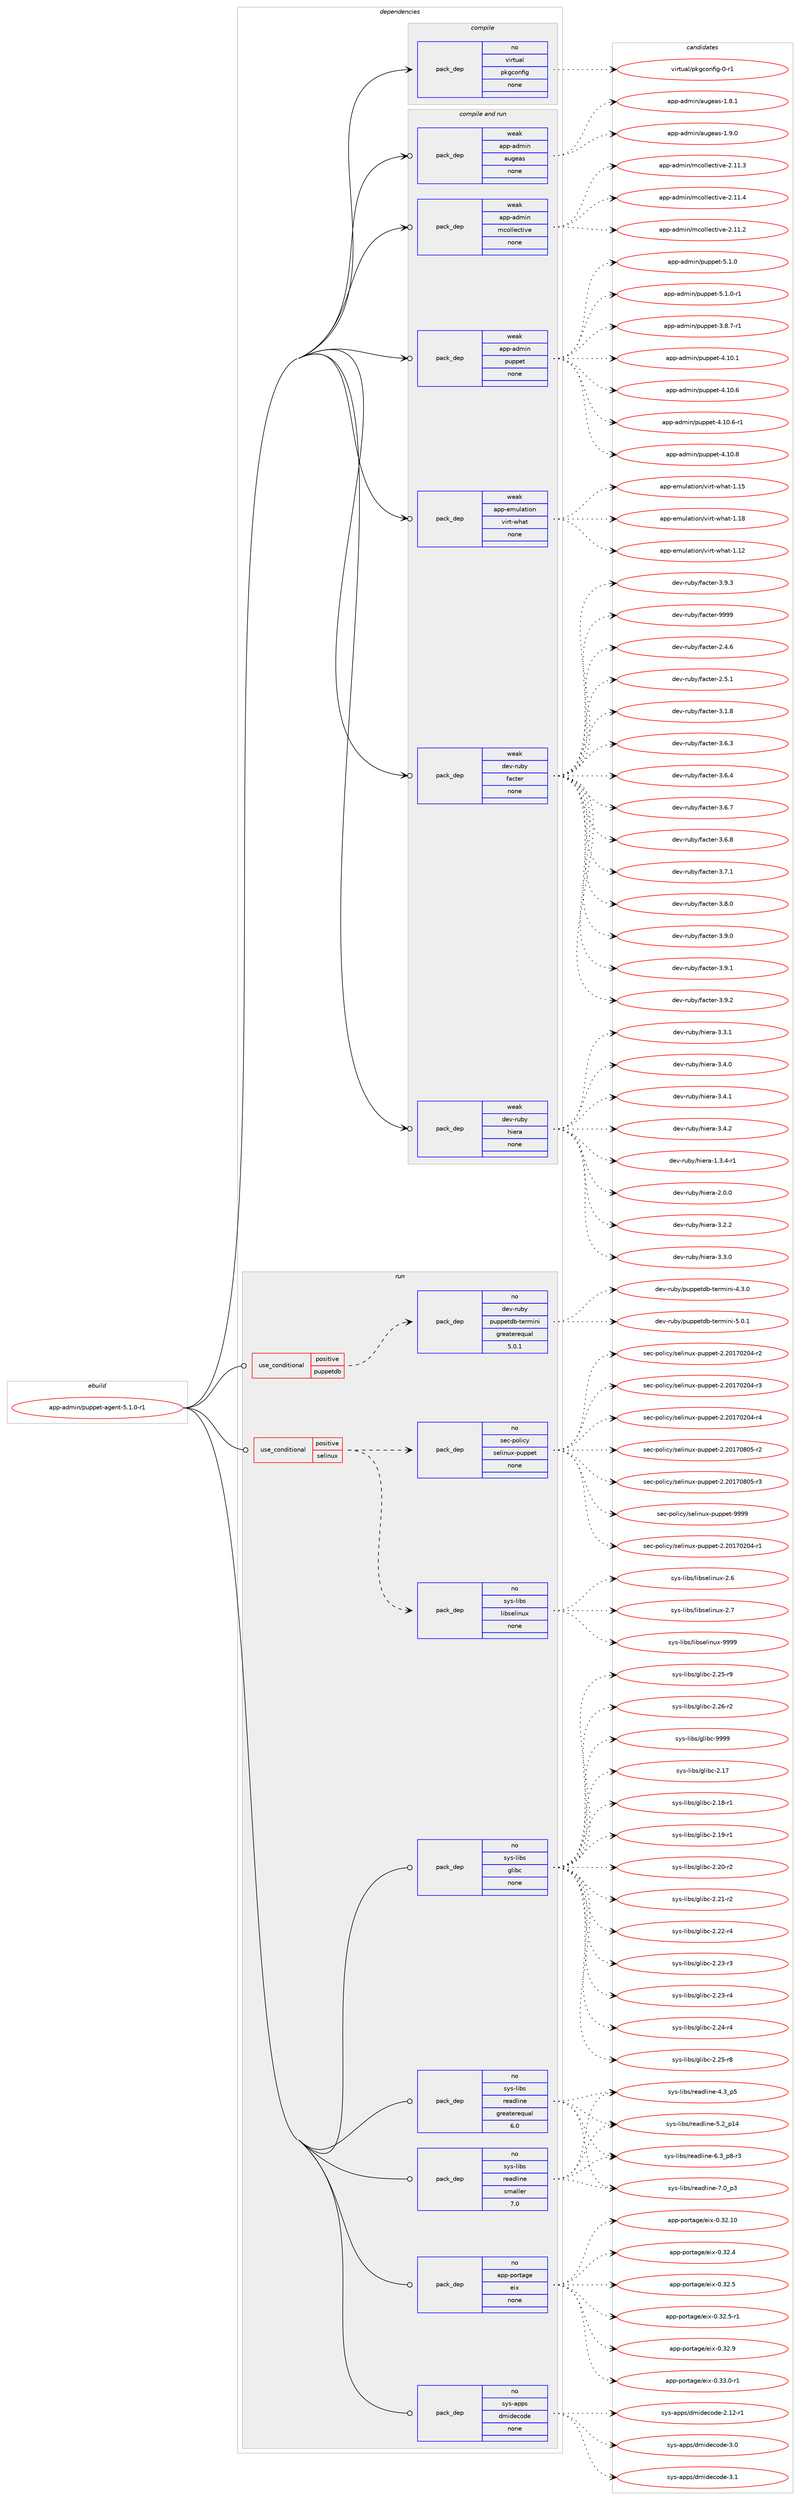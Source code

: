 digraph prolog {

# *************
# Graph options
# *************

newrank=true;
concentrate=true;
compound=true;
graph [rankdir=LR,fontname=Helvetica,fontsize=10,ranksep=1.5];#, ranksep=2.5, nodesep=0.2];
edge  [arrowhead=vee];
node  [fontname=Helvetica,fontsize=10];

# **********
# The ebuild
# **********

subgraph cluster_leftcol {
color=gray;
rank=same;
label=<<i>ebuild</i>>;
id [label="app-admin/puppet-agent-5.1.0-r1", color=red, width=4, href="../app-admin/puppet-agent-5.1.0-r1.svg"];
}

# ****************
# The dependencies
# ****************

subgraph cluster_midcol {
color=gray;
label=<<i>dependencies</i>>;
subgraph cluster_compile {
fillcolor="#eeeeee";
style=filled;
label=<<i>compile</i>>;
subgraph pack3412 {
dependency4699 [label=<<TABLE BORDER="0" CELLBORDER="1" CELLSPACING="0" CELLPADDING="4" WIDTH="220"><TR><TD ROWSPAN="6" CELLPADDING="30">pack_dep</TD></TR><TR><TD WIDTH="110">no</TD></TR><TR><TD>virtual</TD></TR><TR><TD>pkgconfig</TD></TR><TR><TD>none</TD></TR><TR><TD></TD></TR></TABLE>>, shape=none, color=blue];
}
id:e -> dependency4699:w [weight=20,style="solid",arrowhead="vee"];
}
subgraph cluster_compileandrun {
fillcolor="#eeeeee";
style=filled;
label=<<i>compile and run</i>>;
subgraph pack3413 {
dependency4700 [label=<<TABLE BORDER="0" CELLBORDER="1" CELLSPACING="0" CELLPADDING="4" WIDTH="220"><TR><TD ROWSPAN="6" CELLPADDING="30">pack_dep</TD></TR><TR><TD WIDTH="110">weak</TD></TR><TR><TD>app-admin</TD></TR><TR><TD>augeas</TD></TR><TR><TD>none</TD></TR><TR><TD></TD></TR></TABLE>>, shape=none, color=blue];
}
id:e -> dependency4700:w [weight=20,style="solid",arrowhead="odotvee"];
subgraph pack3414 {
dependency4701 [label=<<TABLE BORDER="0" CELLBORDER="1" CELLSPACING="0" CELLPADDING="4" WIDTH="220"><TR><TD ROWSPAN="6" CELLPADDING="30">pack_dep</TD></TR><TR><TD WIDTH="110">weak</TD></TR><TR><TD>app-admin</TD></TR><TR><TD>mcollective</TD></TR><TR><TD>none</TD></TR><TR><TD></TD></TR></TABLE>>, shape=none, color=blue];
}
id:e -> dependency4701:w [weight=20,style="solid",arrowhead="odotvee"];
subgraph pack3415 {
dependency4702 [label=<<TABLE BORDER="0" CELLBORDER="1" CELLSPACING="0" CELLPADDING="4" WIDTH="220"><TR><TD ROWSPAN="6" CELLPADDING="30">pack_dep</TD></TR><TR><TD WIDTH="110">weak</TD></TR><TR><TD>app-admin</TD></TR><TR><TD>puppet</TD></TR><TR><TD>none</TD></TR><TR><TD></TD></TR></TABLE>>, shape=none, color=blue];
}
id:e -> dependency4702:w [weight=20,style="solid",arrowhead="odotvee"];
subgraph pack3416 {
dependency4703 [label=<<TABLE BORDER="0" CELLBORDER="1" CELLSPACING="0" CELLPADDING="4" WIDTH="220"><TR><TD ROWSPAN="6" CELLPADDING="30">pack_dep</TD></TR><TR><TD WIDTH="110">weak</TD></TR><TR><TD>app-emulation</TD></TR><TR><TD>virt-what</TD></TR><TR><TD>none</TD></TR><TR><TD></TD></TR></TABLE>>, shape=none, color=blue];
}
id:e -> dependency4703:w [weight=20,style="solid",arrowhead="odotvee"];
subgraph pack3417 {
dependency4704 [label=<<TABLE BORDER="0" CELLBORDER="1" CELLSPACING="0" CELLPADDING="4" WIDTH="220"><TR><TD ROWSPAN="6" CELLPADDING="30">pack_dep</TD></TR><TR><TD WIDTH="110">weak</TD></TR><TR><TD>dev-ruby</TD></TR><TR><TD>facter</TD></TR><TR><TD>none</TD></TR><TR><TD></TD></TR></TABLE>>, shape=none, color=blue];
}
id:e -> dependency4704:w [weight=20,style="solid",arrowhead="odotvee"];
subgraph pack3418 {
dependency4705 [label=<<TABLE BORDER="0" CELLBORDER="1" CELLSPACING="0" CELLPADDING="4" WIDTH="220"><TR><TD ROWSPAN="6" CELLPADDING="30">pack_dep</TD></TR><TR><TD WIDTH="110">weak</TD></TR><TR><TD>dev-ruby</TD></TR><TR><TD>hiera</TD></TR><TR><TD>none</TD></TR><TR><TD></TD></TR></TABLE>>, shape=none, color=blue];
}
id:e -> dependency4705:w [weight=20,style="solid",arrowhead="odotvee"];
}
subgraph cluster_run {
fillcolor="#eeeeee";
style=filled;
label=<<i>run</i>>;
subgraph cond1190 {
dependency4706 [label=<<TABLE BORDER="0" CELLBORDER="1" CELLSPACING="0" CELLPADDING="4"><TR><TD ROWSPAN="3" CELLPADDING="10">use_conditional</TD></TR><TR><TD>positive</TD></TR><TR><TD>puppetdb</TD></TR></TABLE>>, shape=none, color=red];
subgraph pack3419 {
dependency4707 [label=<<TABLE BORDER="0" CELLBORDER="1" CELLSPACING="0" CELLPADDING="4" WIDTH="220"><TR><TD ROWSPAN="6" CELLPADDING="30">pack_dep</TD></TR><TR><TD WIDTH="110">no</TD></TR><TR><TD>dev-ruby</TD></TR><TR><TD>puppetdb-termini</TD></TR><TR><TD>greaterequal</TD></TR><TR><TD>5.0.1</TD></TR></TABLE>>, shape=none, color=blue];
}
dependency4706:e -> dependency4707:w [weight=20,style="dashed",arrowhead="vee"];
}
id:e -> dependency4706:w [weight=20,style="solid",arrowhead="odot"];
subgraph cond1191 {
dependency4708 [label=<<TABLE BORDER="0" CELLBORDER="1" CELLSPACING="0" CELLPADDING="4"><TR><TD ROWSPAN="3" CELLPADDING="10">use_conditional</TD></TR><TR><TD>positive</TD></TR><TR><TD>selinux</TD></TR></TABLE>>, shape=none, color=red];
subgraph pack3420 {
dependency4709 [label=<<TABLE BORDER="0" CELLBORDER="1" CELLSPACING="0" CELLPADDING="4" WIDTH="220"><TR><TD ROWSPAN="6" CELLPADDING="30">pack_dep</TD></TR><TR><TD WIDTH="110">no</TD></TR><TR><TD>sys-libs</TD></TR><TR><TD>libselinux</TD></TR><TR><TD>none</TD></TR><TR><TD></TD></TR></TABLE>>, shape=none, color=blue];
}
dependency4708:e -> dependency4709:w [weight=20,style="dashed",arrowhead="vee"];
subgraph pack3421 {
dependency4710 [label=<<TABLE BORDER="0" CELLBORDER="1" CELLSPACING="0" CELLPADDING="4" WIDTH="220"><TR><TD ROWSPAN="6" CELLPADDING="30">pack_dep</TD></TR><TR><TD WIDTH="110">no</TD></TR><TR><TD>sec-policy</TD></TR><TR><TD>selinux-puppet</TD></TR><TR><TD>none</TD></TR><TR><TD></TD></TR></TABLE>>, shape=none, color=blue];
}
dependency4708:e -> dependency4710:w [weight=20,style="dashed",arrowhead="vee"];
}
id:e -> dependency4708:w [weight=20,style="solid",arrowhead="odot"];
subgraph pack3422 {
dependency4711 [label=<<TABLE BORDER="0" CELLBORDER="1" CELLSPACING="0" CELLPADDING="4" WIDTH="220"><TR><TD ROWSPAN="6" CELLPADDING="30">pack_dep</TD></TR><TR><TD WIDTH="110">no</TD></TR><TR><TD>app-portage</TD></TR><TR><TD>eix</TD></TR><TR><TD>none</TD></TR><TR><TD></TD></TR></TABLE>>, shape=none, color=blue];
}
id:e -> dependency4711:w [weight=20,style="solid",arrowhead="odot"];
subgraph pack3423 {
dependency4712 [label=<<TABLE BORDER="0" CELLBORDER="1" CELLSPACING="0" CELLPADDING="4" WIDTH="220"><TR><TD ROWSPAN="6" CELLPADDING="30">pack_dep</TD></TR><TR><TD WIDTH="110">no</TD></TR><TR><TD>sys-apps</TD></TR><TR><TD>dmidecode</TD></TR><TR><TD>none</TD></TR><TR><TD></TD></TR></TABLE>>, shape=none, color=blue];
}
id:e -> dependency4712:w [weight=20,style="solid",arrowhead="odot"];
subgraph pack3424 {
dependency4713 [label=<<TABLE BORDER="0" CELLBORDER="1" CELLSPACING="0" CELLPADDING="4" WIDTH="220"><TR><TD ROWSPAN="6" CELLPADDING="30">pack_dep</TD></TR><TR><TD WIDTH="110">no</TD></TR><TR><TD>sys-libs</TD></TR><TR><TD>glibc</TD></TR><TR><TD>none</TD></TR><TR><TD></TD></TR></TABLE>>, shape=none, color=blue];
}
id:e -> dependency4713:w [weight=20,style="solid",arrowhead="odot"];
subgraph pack3425 {
dependency4714 [label=<<TABLE BORDER="0" CELLBORDER="1" CELLSPACING="0" CELLPADDING="4" WIDTH="220"><TR><TD ROWSPAN="6" CELLPADDING="30">pack_dep</TD></TR><TR><TD WIDTH="110">no</TD></TR><TR><TD>sys-libs</TD></TR><TR><TD>readline</TD></TR><TR><TD>greaterequal</TD></TR><TR><TD>6.0</TD></TR></TABLE>>, shape=none, color=blue];
}
id:e -> dependency4714:w [weight=20,style="solid",arrowhead="odot"];
subgraph pack3426 {
dependency4715 [label=<<TABLE BORDER="0" CELLBORDER="1" CELLSPACING="0" CELLPADDING="4" WIDTH="220"><TR><TD ROWSPAN="6" CELLPADDING="30">pack_dep</TD></TR><TR><TD WIDTH="110">no</TD></TR><TR><TD>sys-libs</TD></TR><TR><TD>readline</TD></TR><TR><TD>smaller</TD></TR><TR><TD>7.0</TD></TR></TABLE>>, shape=none, color=blue];
}
id:e -> dependency4715:w [weight=20,style="solid",arrowhead="odot"];
}
}

# **************
# The candidates
# **************

subgraph cluster_choices {
rank=same;
color=gray;
label=<<i>candidates</i>>;

subgraph choice3412 {
color=black;
nodesep=1;
choice11810511411611797108471121071039911111010210510345484511449 [label="virtual/pkgconfig-0-r1", color=red, width=4,href="../virtual/pkgconfig-0-r1.svg"];
dependency4699:e -> choice11810511411611797108471121071039911111010210510345484511449:w [style=dotted,weight="100"];
}
subgraph choice3413 {
color=black;
nodesep=1;
choice971121124597100109105110479711710310197115454946564649 [label="app-admin/augeas-1.8.1", color=red, width=4,href="../app-admin/augeas-1.8.1.svg"];
choice971121124597100109105110479711710310197115454946574648 [label="app-admin/augeas-1.9.0", color=red, width=4,href="../app-admin/augeas-1.9.0.svg"];
dependency4700:e -> choice971121124597100109105110479711710310197115454946564649:w [style=dotted,weight="100"];
dependency4700:e -> choice971121124597100109105110479711710310197115454946574648:w [style=dotted,weight="100"];
}
subgraph choice3414 {
color=black;
nodesep=1;
choice97112112459710010910511047109991111081081019911610511810145504649494650 [label="app-admin/mcollective-2.11.2", color=red, width=4,href="../app-admin/mcollective-2.11.2.svg"];
choice97112112459710010910511047109991111081081019911610511810145504649494651 [label="app-admin/mcollective-2.11.3", color=red, width=4,href="../app-admin/mcollective-2.11.3.svg"];
choice97112112459710010910511047109991111081081019911610511810145504649494652 [label="app-admin/mcollective-2.11.4", color=red, width=4,href="../app-admin/mcollective-2.11.4.svg"];
dependency4701:e -> choice97112112459710010910511047109991111081081019911610511810145504649494650:w [style=dotted,weight="100"];
dependency4701:e -> choice97112112459710010910511047109991111081081019911610511810145504649494651:w [style=dotted,weight="100"];
dependency4701:e -> choice97112112459710010910511047109991111081081019911610511810145504649494652:w [style=dotted,weight="100"];
}
subgraph choice3415 {
color=black;
nodesep=1;
choice971121124597100109105110471121171121121011164551465646554511449 [label="app-admin/puppet-3.8.7-r1", color=red, width=4,href="../app-admin/puppet-3.8.7-r1.svg"];
choice9711211245971001091051104711211711211210111645524649484649 [label="app-admin/puppet-4.10.1", color=red, width=4,href="../app-admin/puppet-4.10.1.svg"];
choice9711211245971001091051104711211711211210111645524649484654 [label="app-admin/puppet-4.10.6", color=red, width=4,href="../app-admin/puppet-4.10.6.svg"];
choice97112112459710010910511047112117112112101116455246494846544511449 [label="app-admin/puppet-4.10.6-r1", color=red, width=4,href="../app-admin/puppet-4.10.6-r1.svg"];
choice9711211245971001091051104711211711211210111645524649484656 [label="app-admin/puppet-4.10.8", color=red, width=4,href="../app-admin/puppet-4.10.8.svg"];
choice97112112459710010910511047112117112112101116455346494648 [label="app-admin/puppet-5.1.0", color=red, width=4,href="../app-admin/puppet-5.1.0.svg"];
choice971121124597100109105110471121171121121011164553464946484511449 [label="app-admin/puppet-5.1.0-r1", color=red, width=4,href="../app-admin/puppet-5.1.0-r1.svg"];
dependency4702:e -> choice971121124597100109105110471121171121121011164551465646554511449:w [style=dotted,weight="100"];
dependency4702:e -> choice9711211245971001091051104711211711211210111645524649484649:w [style=dotted,weight="100"];
dependency4702:e -> choice9711211245971001091051104711211711211210111645524649484654:w [style=dotted,weight="100"];
dependency4702:e -> choice97112112459710010910511047112117112112101116455246494846544511449:w [style=dotted,weight="100"];
dependency4702:e -> choice9711211245971001091051104711211711211210111645524649484656:w [style=dotted,weight="100"];
dependency4702:e -> choice97112112459710010910511047112117112112101116455346494648:w [style=dotted,weight="100"];
dependency4702:e -> choice971121124597100109105110471121171121121011164553464946484511449:w [style=dotted,weight="100"];
}
subgraph choice3416 {
color=black;
nodesep=1;
choice9711211245101109117108971161051111104711810511411645119104971164549464950 [label="app-emulation/virt-what-1.12", color=red, width=4,href="../app-emulation/virt-what-1.12.svg"];
choice9711211245101109117108971161051111104711810511411645119104971164549464953 [label="app-emulation/virt-what-1.15", color=red, width=4,href="../app-emulation/virt-what-1.15.svg"];
choice9711211245101109117108971161051111104711810511411645119104971164549464956 [label="app-emulation/virt-what-1.18", color=red, width=4,href="../app-emulation/virt-what-1.18.svg"];
dependency4703:e -> choice9711211245101109117108971161051111104711810511411645119104971164549464950:w [style=dotted,weight="100"];
dependency4703:e -> choice9711211245101109117108971161051111104711810511411645119104971164549464953:w [style=dotted,weight="100"];
dependency4703:e -> choice9711211245101109117108971161051111104711810511411645119104971164549464956:w [style=dotted,weight="100"];
}
subgraph choice3417 {
color=black;
nodesep=1;
choice1001011184511411798121471029799116101114455046524654 [label="dev-ruby/facter-2.4.6", color=red, width=4,href="../dev-ruby/facter-2.4.6.svg"];
choice1001011184511411798121471029799116101114455046534649 [label="dev-ruby/facter-2.5.1", color=red, width=4,href="../dev-ruby/facter-2.5.1.svg"];
choice1001011184511411798121471029799116101114455146494656 [label="dev-ruby/facter-3.1.8", color=red, width=4,href="../dev-ruby/facter-3.1.8.svg"];
choice1001011184511411798121471029799116101114455146544651 [label="dev-ruby/facter-3.6.3", color=red, width=4,href="../dev-ruby/facter-3.6.3.svg"];
choice1001011184511411798121471029799116101114455146544652 [label="dev-ruby/facter-3.6.4", color=red, width=4,href="../dev-ruby/facter-3.6.4.svg"];
choice1001011184511411798121471029799116101114455146544655 [label="dev-ruby/facter-3.6.7", color=red, width=4,href="../dev-ruby/facter-3.6.7.svg"];
choice1001011184511411798121471029799116101114455146544656 [label="dev-ruby/facter-3.6.8", color=red, width=4,href="../dev-ruby/facter-3.6.8.svg"];
choice1001011184511411798121471029799116101114455146554649 [label="dev-ruby/facter-3.7.1", color=red, width=4,href="../dev-ruby/facter-3.7.1.svg"];
choice1001011184511411798121471029799116101114455146564648 [label="dev-ruby/facter-3.8.0", color=red, width=4,href="../dev-ruby/facter-3.8.0.svg"];
choice1001011184511411798121471029799116101114455146574648 [label="dev-ruby/facter-3.9.0", color=red, width=4,href="../dev-ruby/facter-3.9.0.svg"];
choice1001011184511411798121471029799116101114455146574649 [label="dev-ruby/facter-3.9.1", color=red, width=4,href="../dev-ruby/facter-3.9.1.svg"];
choice1001011184511411798121471029799116101114455146574650 [label="dev-ruby/facter-3.9.2", color=red, width=4,href="../dev-ruby/facter-3.9.2.svg"];
choice1001011184511411798121471029799116101114455146574651 [label="dev-ruby/facter-3.9.3", color=red, width=4,href="../dev-ruby/facter-3.9.3.svg"];
choice10010111845114117981214710297991161011144557575757 [label="dev-ruby/facter-9999", color=red, width=4,href="../dev-ruby/facter-9999.svg"];
dependency4704:e -> choice1001011184511411798121471029799116101114455046524654:w [style=dotted,weight="100"];
dependency4704:e -> choice1001011184511411798121471029799116101114455046534649:w [style=dotted,weight="100"];
dependency4704:e -> choice1001011184511411798121471029799116101114455146494656:w [style=dotted,weight="100"];
dependency4704:e -> choice1001011184511411798121471029799116101114455146544651:w [style=dotted,weight="100"];
dependency4704:e -> choice1001011184511411798121471029799116101114455146544652:w [style=dotted,weight="100"];
dependency4704:e -> choice1001011184511411798121471029799116101114455146544655:w [style=dotted,weight="100"];
dependency4704:e -> choice1001011184511411798121471029799116101114455146544656:w [style=dotted,weight="100"];
dependency4704:e -> choice1001011184511411798121471029799116101114455146554649:w [style=dotted,weight="100"];
dependency4704:e -> choice1001011184511411798121471029799116101114455146564648:w [style=dotted,weight="100"];
dependency4704:e -> choice1001011184511411798121471029799116101114455146574648:w [style=dotted,weight="100"];
dependency4704:e -> choice1001011184511411798121471029799116101114455146574649:w [style=dotted,weight="100"];
dependency4704:e -> choice1001011184511411798121471029799116101114455146574650:w [style=dotted,weight="100"];
dependency4704:e -> choice1001011184511411798121471029799116101114455146574651:w [style=dotted,weight="100"];
dependency4704:e -> choice10010111845114117981214710297991161011144557575757:w [style=dotted,weight="100"];
}
subgraph choice3418 {
color=black;
nodesep=1;
choice100101118451141179812147104105101114974549465146524511449 [label="dev-ruby/hiera-1.3.4-r1", color=red, width=4,href="../dev-ruby/hiera-1.3.4-r1.svg"];
choice10010111845114117981214710410510111497455046484648 [label="dev-ruby/hiera-2.0.0", color=red, width=4,href="../dev-ruby/hiera-2.0.0.svg"];
choice10010111845114117981214710410510111497455146504650 [label="dev-ruby/hiera-3.2.2", color=red, width=4,href="../dev-ruby/hiera-3.2.2.svg"];
choice10010111845114117981214710410510111497455146514648 [label="dev-ruby/hiera-3.3.0", color=red, width=4,href="../dev-ruby/hiera-3.3.0.svg"];
choice10010111845114117981214710410510111497455146514649 [label="dev-ruby/hiera-3.3.1", color=red, width=4,href="../dev-ruby/hiera-3.3.1.svg"];
choice10010111845114117981214710410510111497455146524648 [label="dev-ruby/hiera-3.4.0", color=red, width=4,href="../dev-ruby/hiera-3.4.0.svg"];
choice10010111845114117981214710410510111497455146524649 [label="dev-ruby/hiera-3.4.1", color=red, width=4,href="../dev-ruby/hiera-3.4.1.svg"];
choice10010111845114117981214710410510111497455146524650 [label="dev-ruby/hiera-3.4.2", color=red, width=4,href="../dev-ruby/hiera-3.4.2.svg"];
dependency4705:e -> choice100101118451141179812147104105101114974549465146524511449:w [style=dotted,weight="100"];
dependency4705:e -> choice10010111845114117981214710410510111497455046484648:w [style=dotted,weight="100"];
dependency4705:e -> choice10010111845114117981214710410510111497455146504650:w [style=dotted,weight="100"];
dependency4705:e -> choice10010111845114117981214710410510111497455146514648:w [style=dotted,weight="100"];
dependency4705:e -> choice10010111845114117981214710410510111497455146514649:w [style=dotted,weight="100"];
dependency4705:e -> choice10010111845114117981214710410510111497455146524648:w [style=dotted,weight="100"];
dependency4705:e -> choice10010111845114117981214710410510111497455146524649:w [style=dotted,weight="100"];
dependency4705:e -> choice10010111845114117981214710410510111497455146524650:w [style=dotted,weight="100"];
}
subgraph choice3419 {
color=black;
nodesep=1;
choice1001011184511411798121471121171121121011161009845116101114109105110105455246514648 [label="dev-ruby/puppetdb-termini-4.3.0", color=red, width=4,href="../dev-ruby/puppetdb-termini-4.3.0.svg"];
choice1001011184511411798121471121171121121011161009845116101114109105110105455346484649 [label="dev-ruby/puppetdb-termini-5.0.1", color=red, width=4,href="../dev-ruby/puppetdb-termini-5.0.1.svg"];
dependency4707:e -> choice1001011184511411798121471121171121121011161009845116101114109105110105455246514648:w [style=dotted,weight="100"];
dependency4707:e -> choice1001011184511411798121471121171121121011161009845116101114109105110105455346484649:w [style=dotted,weight="100"];
}
subgraph choice3420 {
color=black;
nodesep=1;
choice1151211154510810598115471081059811510110810511011712045504654 [label="sys-libs/libselinux-2.6", color=red, width=4,href="../sys-libs/libselinux-2.6.svg"];
choice1151211154510810598115471081059811510110810511011712045504655 [label="sys-libs/libselinux-2.7", color=red, width=4,href="../sys-libs/libselinux-2.7.svg"];
choice115121115451081059811547108105981151011081051101171204557575757 [label="sys-libs/libselinux-9999", color=red, width=4,href="../sys-libs/libselinux-9999.svg"];
dependency4709:e -> choice1151211154510810598115471081059811510110810511011712045504654:w [style=dotted,weight="100"];
dependency4709:e -> choice1151211154510810598115471081059811510110810511011712045504655:w [style=dotted,weight="100"];
dependency4709:e -> choice115121115451081059811547108105981151011081051101171204557575757:w [style=dotted,weight="100"];
}
subgraph choice3421 {
color=black;
nodesep=1;
choice115101994511211110810599121471151011081051101171204511211711211210111645504650484955485048524511449 [label="sec-policy/selinux-puppet-2.20170204-r1", color=red, width=4,href="../sec-policy/selinux-puppet-2.20170204-r1.svg"];
choice115101994511211110810599121471151011081051101171204511211711211210111645504650484955485048524511450 [label="sec-policy/selinux-puppet-2.20170204-r2", color=red, width=4,href="../sec-policy/selinux-puppet-2.20170204-r2.svg"];
choice115101994511211110810599121471151011081051101171204511211711211210111645504650484955485048524511451 [label="sec-policy/selinux-puppet-2.20170204-r3", color=red, width=4,href="../sec-policy/selinux-puppet-2.20170204-r3.svg"];
choice115101994511211110810599121471151011081051101171204511211711211210111645504650484955485048524511452 [label="sec-policy/selinux-puppet-2.20170204-r4", color=red, width=4,href="../sec-policy/selinux-puppet-2.20170204-r4.svg"];
choice115101994511211110810599121471151011081051101171204511211711211210111645504650484955485648534511450 [label="sec-policy/selinux-puppet-2.20170805-r2", color=red, width=4,href="../sec-policy/selinux-puppet-2.20170805-r2.svg"];
choice115101994511211110810599121471151011081051101171204511211711211210111645504650484955485648534511451 [label="sec-policy/selinux-puppet-2.20170805-r3", color=red, width=4,href="../sec-policy/selinux-puppet-2.20170805-r3.svg"];
choice11510199451121111081059912147115101108105110117120451121171121121011164557575757 [label="sec-policy/selinux-puppet-9999", color=red, width=4,href="../sec-policy/selinux-puppet-9999.svg"];
dependency4710:e -> choice115101994511211110810599121471151011081051101171204511211711211210111645504650484955485048524511449:w [style=dotted,weight="100"];
dependency4710:e -> choice115101994511211110810599121471151011081051101171204511211711211210111645504650484955485048524511450:w [style=dotted,weight="100"];
dependency4710:e -> choice115101994511211110810599121471151011081051101171204511211711211210111645504650484955485048524511451:w [style=dotted,weight="100"];
dependency4710:e -> choice115101994511211110810599121471151011081051101171204511211711211210111645504650484955485048524511452:w [style=dotted,weight="100"];
dependency4710:e -> choice115101994511211110810599121471151011081051101171204511211711211210111645504650484955485648534511450:w [style=dotted,weight="100"];
dependency4710:e -> choice115101994511211110810599121471151011081051101171204511211711211210111645504650484955485648534511451:w [style=dotted,weight="100"];
dependency4710:e -> choice11510199451121111081059912147115101108105110117120451121171121121011164557575757:w [style=dotted,weight="100"];
}
subgraph choice3422 {
color=black;
nodesep=1;
choice971121124511211111411697103101471011051204548465150464948 [label="app-portage/eix-0.32.10", color=red, width=4,href="../app-portage/eix-0.32.10.svg"];
choice9711211245112111114116971031014710110512045484651504652 [label="app-portage/eix-0.32.4", color=red, width=4,href="../app-portage/eix-0.32.4.svg"];
choice9711211245112111114116971031014710110512045484651504653 [label="app-portage/eix-0.32.5", color=red, width=4,href="../app-portage/eix-0.32.5.svg"];
choice97112112451121111141169710310147101105120454846515046534511449 [label="app-portage/eix-0.32.5-r1", color=red, width=4,href="../app-portage/eix-0.32.5-r1.svg"];
choice9711211245112111114116971031014710110512045484651504657 [label="app-portage/eix-0.32.9", color=red, width=4,href="../app-portage/eix-0.32.9.svg"];
choice97112112451121111141169710310147101105120454846515146484511449 [label="app-portage/eix-0.33.0-r1", color=red, width=4,href="../app-portage/eix-0.33.0-r1.svg"];
dependency4711:e -> choice971121124511211111411697103101471011051204548465150464948:w [style=dotted,weight="100"];
dependency4711:e -> choice9711211245112111114116971031014710110512045484651504652:w [style=dotted,weight="100"];
dependency4711:e -> choice9711211245112111114116971031014710110512045484651504653:w [style=dotted,weight="100"];
dependency4711:e -> choice97112112451121111141169710310147101105120454846515046534511449:w [style=dotted,weight="100"];
dependency4711:e -> choice9711211245112111114116971031014710110512045484651504657:w [style=dotted,weight="100"];
dependency4711:e -> choice97112112451121111141169710310147101105120454846515146484511449:w [style=dotted,weight="100"];
}
subgraph choice3423 {
color=black;
nodesep=1;
choice1151211154597112112115471001091051001019911110010145504649504511449 [label="sys-apps/dmidecode-2.12-r1", color=red, width=4,href="../sys-apps/dmidecode-2.12-r1.svg"];
choice1151211154597112112115471001091051001019911110010145514648 [label="sys-apps/dmidecode-3.0", color=red, width=4,href="../sys-apps/dmidecode-3.0.svg"];
choice1151211154597112112115471001091051001019911110010145514649 [label="sys-apps/dmidecode-3.1", color=red, width=4,href="../sys-apps/dmidecode-3.1.svg"];
dependency4712:e -> choice1151211154597112112115471001091051001019911110010145504649504511449:w [style=dotted,weight="100"];
dependency4712:e -> choice1151211154597112112115471001091051001019911110010145514648:w [style=dotted,weight="100"];
dependency4712:e -> choice1151211154597112112115471001091051001019911110010145514649:w [style=dotted,weight="100"];
}
subgraph choice3424 {
color=black;
nodesep=1;
choice11512111545108105981154710310810598994550464955 [label="sys-libs/glibc-2.17", color=red, width=4,href="../sys-libs/glibc-2.17.svg"];
choice115121115451081059811547103108105989945504649564511449 [label="sys-libs/glibc-2.18-r1", color=red, width=4,href="../sys-libs/glibc-2.18-r1.svg"];
choice115121115451081059811547103108105989945504649574511449 [label="sys-libs/glibc-2.19-r1", color=red, width=4,href="../sys-libs/glibc-2.19-r1.svg"];
choice115121115451081059811547103108105989945504650484511450 [label="sys-libs/glibc-2.20-r2", color=red, width=4,href="../sys-libs/glibc-2.20-r2.svg"];
choice115121115451081059811547103108105989945504650494511450 [label="sys-libs/glibc-2.21-r2", color=red, width=4,href="../sys-libs/glibc-2.21-r2.svg"];
choice115121115451081059811547103108105989945504650504511452 [label="sys-libs/glibc-2.22-r4", color=red, width=4,href="../sys-libs/glibc-2.22-r4.svg"];
choice115121115451081059811547103108105989945504650514511451 [label="sys-libs/glibc-2.23-r3", color=red, width=4,href="../sys-libs/glibc-2.23-r3.svg"];
choice115121115451081059811547103108105989945504650514511452 [label="sys-libs/glibc-2.23-r4", color=red, width=4,href="../sys-libs/glibc-2.23-r4.svg"];
choice115121115451081059811547103108105989945504650524511452 [label="sys-libs/glibc-2.24-r4", color=red, width=4,href="../sys-libs/glibc-2.24-r4.svg"];
choice115121115451081059811547103108105989945504650534511456 [label="sys-libs/glibc-2.25-r8", color=red, width=4,href="../sys-libs/glibc-2.25-r8.svg"];
choice115121115451081059811547103108105989945504650534511457 [label="sys-libs/glibc-2.25-r9", color=red, width=4,href="../sys-libs/glibc-2.25-r9.svg"];
choice115121115451081059811547103108105989945504650544511450 [label="sys-libs/glibc-2.26-r2", color=red, width=4,href="../sys-libs/glibc-2.26-r2.svg"];
choice11512111545108105981154710310810598994557575757 [label="sys-libs/glibc-9999", color=red, width=4,href="../sys-libs/glibc-9999.svg"];
dependency4713:e -> choice11512111545108105981154710310810598994550464955:w [style=dotted,weight="100"];
dependency4713:e -> choice115121115451081059811547103108105989945504649564511449:w [style=dotted,weight="100"];
dependency4713:e -> choice115121115451081059811547103108105989945504649574511449:w [style=dotted,weight="100"];
dependency4713:e -> choice115121115451081059811547103108105989945504650484511450:w [style=dotted,weight="100"];
dependency4713:e -> choice115121115451081059811547103108105989945504650494511450:w [style=dotted,weight="100"];
dependency4713:e -> choice115121115451081059811547103108105989945504650504511452:w [style=dotted,weight="100"];
dependency4713:e -> choice115121115451081059811547103108105989945504650514511451:w [style=dotted,weight="100"];
dependency4713:e -> choice115121115451081059811547103108105989945504650514511452:w [style=dotted,weight="100"];
dependency4713:e -> choice115121115451081059811547103108105989945504650524511452:w [style=dotted,weight="100"];
dependency4713:e -> choice115121115451081059811547103108105989945504650534511456:w [style=dotted,weight="100"];
dependency4713:e -> choice115121115451081059811547103108105989945504650534511457:w [style=dotted,weight="100"];
dependency4713:e -> choice115121115451081059811547103108105989945504650544511450:w [style=dotted,weight="100"];
dependency4713:e -> choice11512111545108105981154710310810598994557575757:w [style=dotted,weight="100"];
}
subgraph choice3425 {
color=black;
nodesep=1;
choice11512111545108105981154711410197100108105110101455246519511253 [label="sys-libs/readline-4.3_p5", color=red, width=4,href="../sys-libs/readline-4.3_p5.svg"];
choice1151211154510810598115471141019710010810511010145534650951124952 [label="sys-libs/readline-5.2_p14", color=red, width=4,href="../sys-libs/readline-5.2_p14.svg"];
choice115121115451081059811547114101971001081051101014554465195112564511451 [label="sys-libs/readline-6.3_p8-r3", color=red, width=4,href="../sys-libs/readline-6.3_p8-r3.svg"];
choice11512111545108105981154711410197100108105110101455546489511251 [label="sys-libs/readline-7.0_p3", color=red, width=4,href="../sys-libs/readline-7.0_p3.svg"];
dependency4714:e -> choice11512111545108105981154711410197100108105110101455246519511253:w [style=dotted,weight="100"];
dependency4714:e -> choice1151211154510810598115471141019710010810511010145534650951124952:w [style=dotted,weight="100"];
dependency4714:e -> choice115121115451081059811547114101971001081051101014554465195112564511451:w [style=dotted,weight="100"];
dependency4714:e -> choice11512111545108105981154711410197100108105110101455546489511251:w [style=dotted,weight="100"];
}
subgraph choice3426 {
color=black;
nodesep=1;
choice11512111545108105981154711410197100108105110101455246519511253 [label="sys-libs/readline-4.3_p5", color=red, width=4,href="../sys-libs/readline-4.3_p5.svg"];
choice1151211154510810598115471141019710010810511010145534650951124952 [label="sys-libs/readline-5.2_p14", color=red, width=4,href="../sys-libs/readline-5.2_p14.svg"];
choice115121115451081059811547114101971001081051101014554465195112564511451 [label="sys-libs/readline-6.3_p8-r3", color=red, width=4,href="../sys-libs/readline-6.3_p8-r3.svg"];
choice11512111545108105981154711410197100108105110101455546489511251 [label="sys-libs/readline-7.0_p3", color=red, width=4,href="../sys-libs/readline-7.0_p3.svg"];
dependency4715:e -> choice11512111545108105981154711410197100108105110101455246519511253:w [style=dotted,weight="100"];
dependency4715:e -> choice1151211154510810598115471141019710010810511010145534650951124952:w [style=dotted,weight="100"];
dependency4715:e -> choice115121115451081059811547114101971001081051101014554465195112564511451:w [style=dotted,weight="100"];
dependency4715:e -> choice11512111545108105981154711410197100108105110101455546489511251:w [style=dotted,weight="100"];
}
}

}
